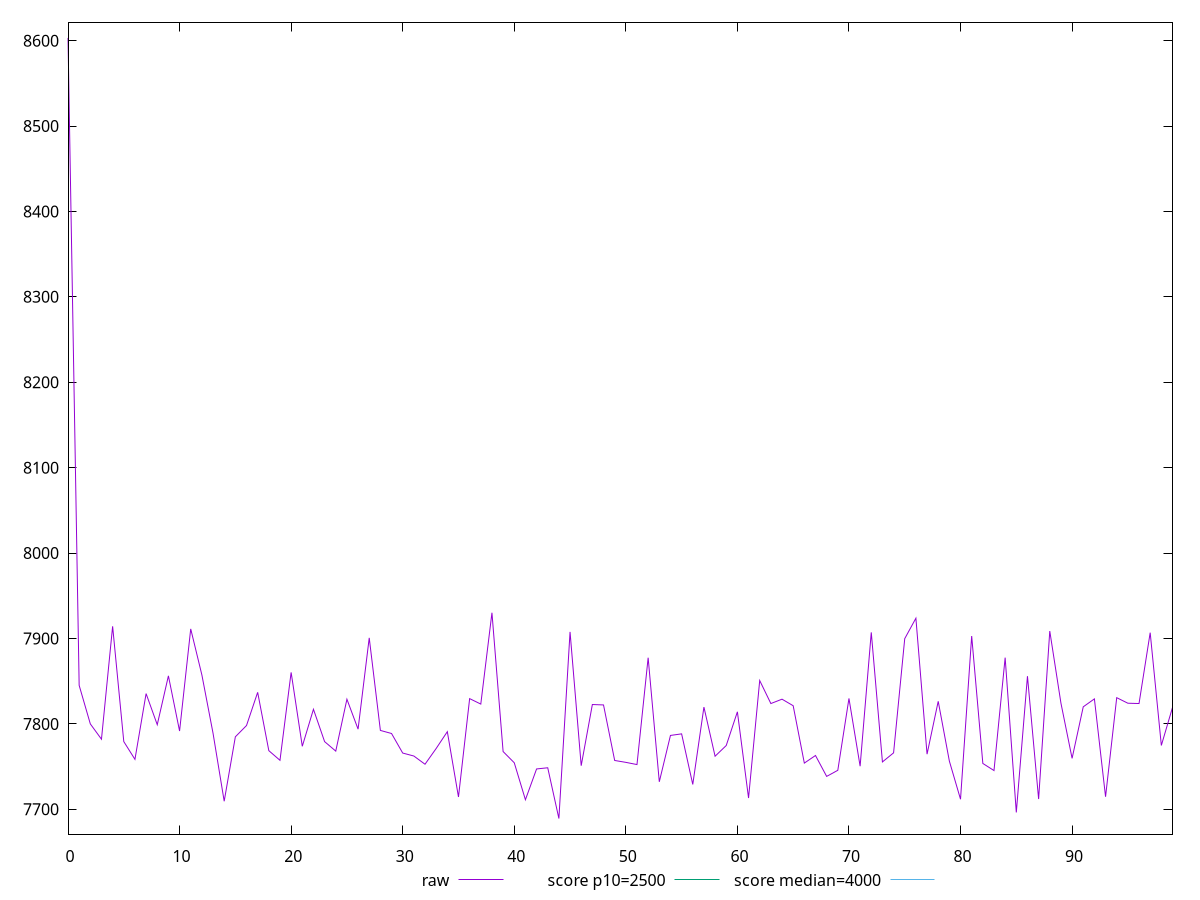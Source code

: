 reset

$raw <<EOF
0 8603.185999999998
1 7845.129750000001
2 7800.0275999999985
3 7782.10555
4 7914.270050000003
5 7779.301950000001
6 7758.519
7 7835.4924999999985
8 7799.088
9 7856.277258997121
10 7791.680000000001
11 7911.238800000001
12 7857.319500000001
13 7789.094649999999
14 7709.485500000001
15 7784.905999999999
16 7798.111499999998
17 7836.991399999998
18 7768.702849999999
19 7757.3935
20 7860.347850000004
21 7773.802700000001
22 7817.1335
23 7779.27755
24 7768.161899999999
25 7828.9176
26 7793.887000000001
27 7900.743350000002
28 7792.388000000003
29 7788.78845
30 7765.899
31 7762.407000000001
32 7752.800099999998
33 7771.23725
34 7790.925499999998
35 7714.482499999997
36 7829.618649999999
37 7823.237499999997
38 7930.1590000000015
39 7767.660631710281
40 7754.5031500000005
41 7711.224500000002
42 7747.26895
43 7748.663999999999
44 7689.241499999999
45 7907.737749999999
46 7751.091999999997
47 7822.718499999999
48 7822.211700000001
49 7757.203000000001
50 7754.998725137443
51 7752.40955
52 7877.516500000002
53 7732.221500000001
54 7786.518
55 7788.352499999997
56 7729.125999999998
57 7819.711191155469
58 7762.172300000002
59 7774.731999999998
60 7814.1759999999995
61 7713.258
62 7850.812550000001
63 7823.847299999999
64 7828.961449999996
65 7821.301749999999
66 7754.130950000001
67 7763.0298
68 7738.5650000000005
69 7745.697500000004
70 7829.8255
71 7750.5048
72 7907.162800000003
73 7755.495350000001
74 7766.124200000001
75 7899.861778438164
76 7923.757250000001
77 7764.5951
78 7826.475899999999
79 7756.446749999999
80 7711.821000000002
81 7902.9070999999985
82 7753.728850000001
83 7745.393999999999
84 7877.593050000001
85 7696.3674999999985
86 7855.8775000000005
87 7712.042499999999
88 7908.71495
89 7824.3592
90 7759.68345
91 7820.0076500000005
92 7829.3103999999985
93 7714.7065
94 7830.73085
95 7824.227900000002
96 7823.8632
97 7906.848100000003
98 7774.79855
99 7819.2384999999995
EOF

set key outside below
set xrange [0:99]
set yrange [7670.96261:8621.464889999997]
set trange [7670.96261:8621.464889999997]
set terminal svg size 640, 500 enhanced background rgb 'white'
set output "report_00026_2021-02-22T21:38:55.199Z/largest-contentful-paint/samples/pages+cached+noadtech/raw/values.svg"

plot $raw title "raw" with line, \
     2500 title "score p10=2500", \
     4000 title "score median=4000"

reset
